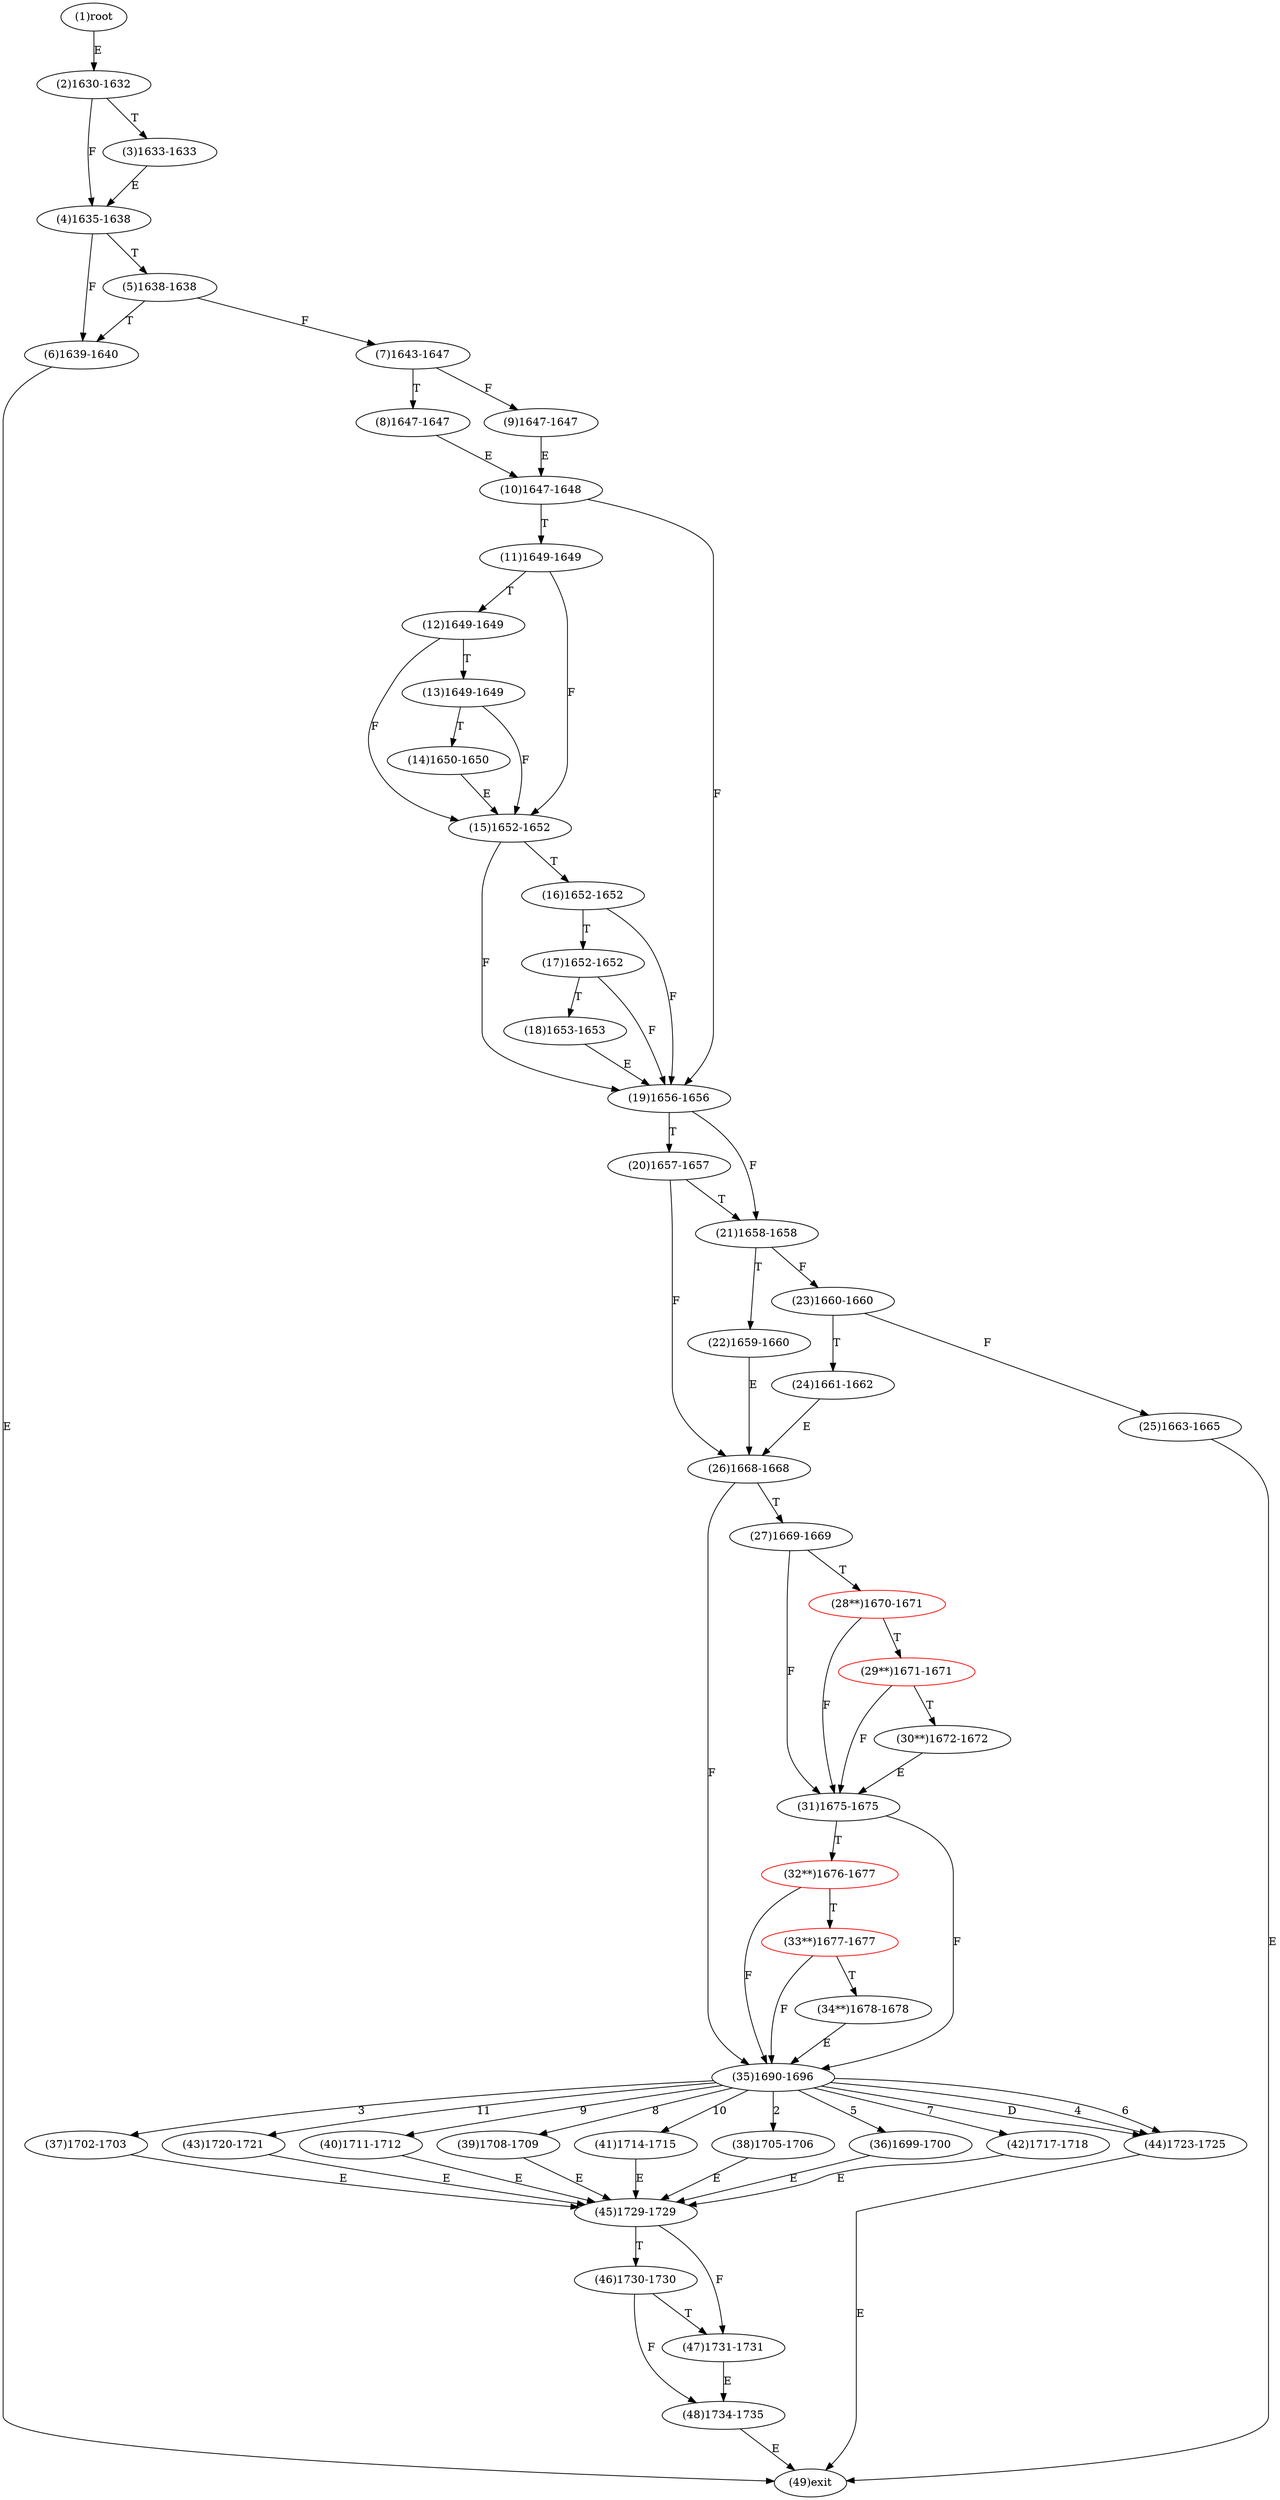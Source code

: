 digraph "" { 
1[ label="(1)root"];
2[ label="(2)1630-1632"];
3[ label="(3)1633-1633"];
4[ label="(4)1635-1638"];
5[ label="(5)1638-1638"];
6[ label="(6)1639-1640"];
7[ label="(7)1643-1647"];
8[ label="(8)1647-1647"];
9[ label="(9)1647-1647"];
10[ label="(10)1647-1648"];
11[ label="(11)1649-1649"];
12[ label="(12)1649-1649"];
13[ label="(13)1649-1649"];
14[ label="(14)1650-1650"];
15[ label="(15)1652-1652"];
17[ label="(17)1652-1652"];
16[ label="(16)1652-1652"];
19[ label="(19)1656-1656"];
18[ label="(18)1653-1653"];
21[ label="(21)1658-1658"];
20[ label="(20)1657-1657"];
23[ label="(23)1660-1660"];
22[ label="(22)1659-1660"];
25[ label="(25)1663-1665"];
24[ label="(24)1661-1662"];
27[ label="(27)1669-1669"];
26[ label="(26)1668-1668"];
29[ label="(29**)1671-1671",color=red];
28[ label="(28**)1670-1671",color=red];
31[ label="(31)1675-1675"];
30[ label="(30**)1672-1672"];
34[ label="(34**)1678-1678"];
35[ label="(35)1690-1696"];
32[ label="(32**)1676-1677",color=red];
33[ label="(33**)1677-1677",color=red];
38[ label="(38)1705-1706"];
39[ label="(39)1708-1709"];
36[ label="(36)1699-1700"];
37[ label="(37)1702-1703"];
42[ label="(42)1717-1718"];
43[ label="(43)1720-1721"];
40[ label="(40)1711-1712"];
41[ label="(41)1714-1715"];
46[ label="(46)1730-1730"];
47[ label="(47)1731-1731"];
44[ label="(44)1723-1725"];
45[ label="(45)1729-1729"];
49[ label="(49)exit"];
48[ label="(48)1734-1735"];
1->2[ label="E"];
2->4[ label="F"];
2->3[ label="T"];
3->4[ label="E"];
4->6[ label="F"];
4->5[ label="T"];
5->7[ label="F"];
5->6[ label="T"];
6->49[ label="E"];
7->9[ label="F"];
7->8[ label="T"];
8->10[ label="E"];
9->10[ label="E"];
10->19[ label="F"];
10->11[ label="T"];
11->15[ label="F"];
11->12[ label="T"];
12->15[ label="F"];
12->13[ label="T"];
13->15[ label="F"];
13->14[ label="T"];
14->15[ label="E"];
15->19[ label="F"];
15->16[ label="T"];
16->19[ label="F"];
16->17[ label="T"];
17->19[ label="F"];
17->18[ label="T"];
18->19[ label="E"];
19->21[ label="F"];
19->20[ label="T"];
20->26[ label="F"];
20->21[ label="T"];
21->23[ label="F"];
21->22[ label="T"];
22->26[ label="E"];
23->25[ label="F"];
23->24[ label="T"];
24->26[ label="E"];
25->49[ label="E"];
26->35[ label="F"];
26->27[ label="T"];
27->31[ label="F"];
27->28[ label="T"];
28->31[ label="F"];
28->29[ label="T"];
29->31[ label="F"];
29->30[ label="T"];
30->31[ label="E"];
31->35[ label="F"];
31->32[ label="T"];
32->35[ label="F"];
32->33[ label="T"];
33->35[ label="F"];
33->34[ label="T"];
34->35[ label="E"];
35->38[ label="2"];
35->37[ label="3"];
35->44[ label="4"];
35->36[ label="5"];
35->44[ label="6"];
35->42[ label="7"];
35->39[ label="8"];
35->40[ label="9"];
35->41[ label="10"];
35->43[ label="11"];
35->44[ label="D"];
36->45[ label="E"];
37->45[ label="E"];
38->45[ label="E"];
39->45[ label="E"];
40->45[ label="E"];
41->45[ label="E"];
42->45[ label="E"];
43->45[ label="E"];
44->49[ label="E"];
45->47[ label="F"];
45->46[ label="T"];
46->48[ label="F"];
46->47[ label="T"];
47->48[ label="E"];
48->49[ label="E"];
}